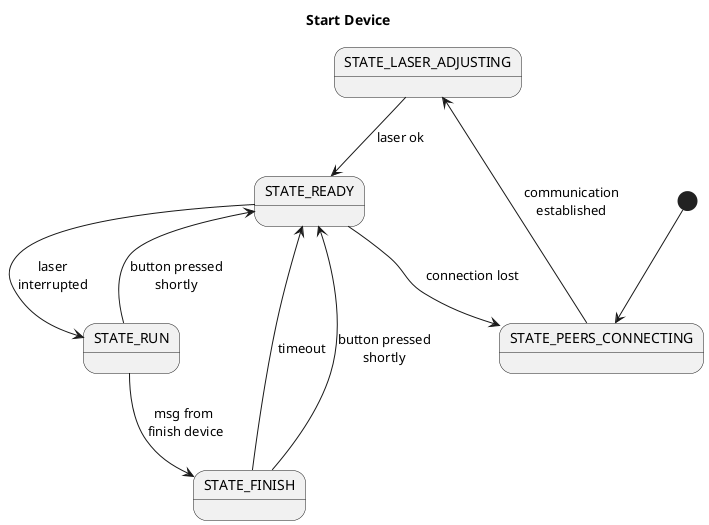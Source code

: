 @startuml

title Start Device

state "STATE_LASER_ADJUSTING" as laser
state "STATE_PEERS_CONNECTING" as connection
state "STATE_READY" as ready
state "STATE_RUN" as run
state "STATE_FINISH" as finish

[*] --> connection
connection --> laser : communication\nestablished
laser --> ready : laser ok
ready --> run : laser\ninterrupted
ready --> connection : connection lost
run --> finish : msg from \nfinish device
run --> ready : button pressed\nshortly
finish --> ready : timeout
finish --> ready : button pressed\nshortly

@enduml